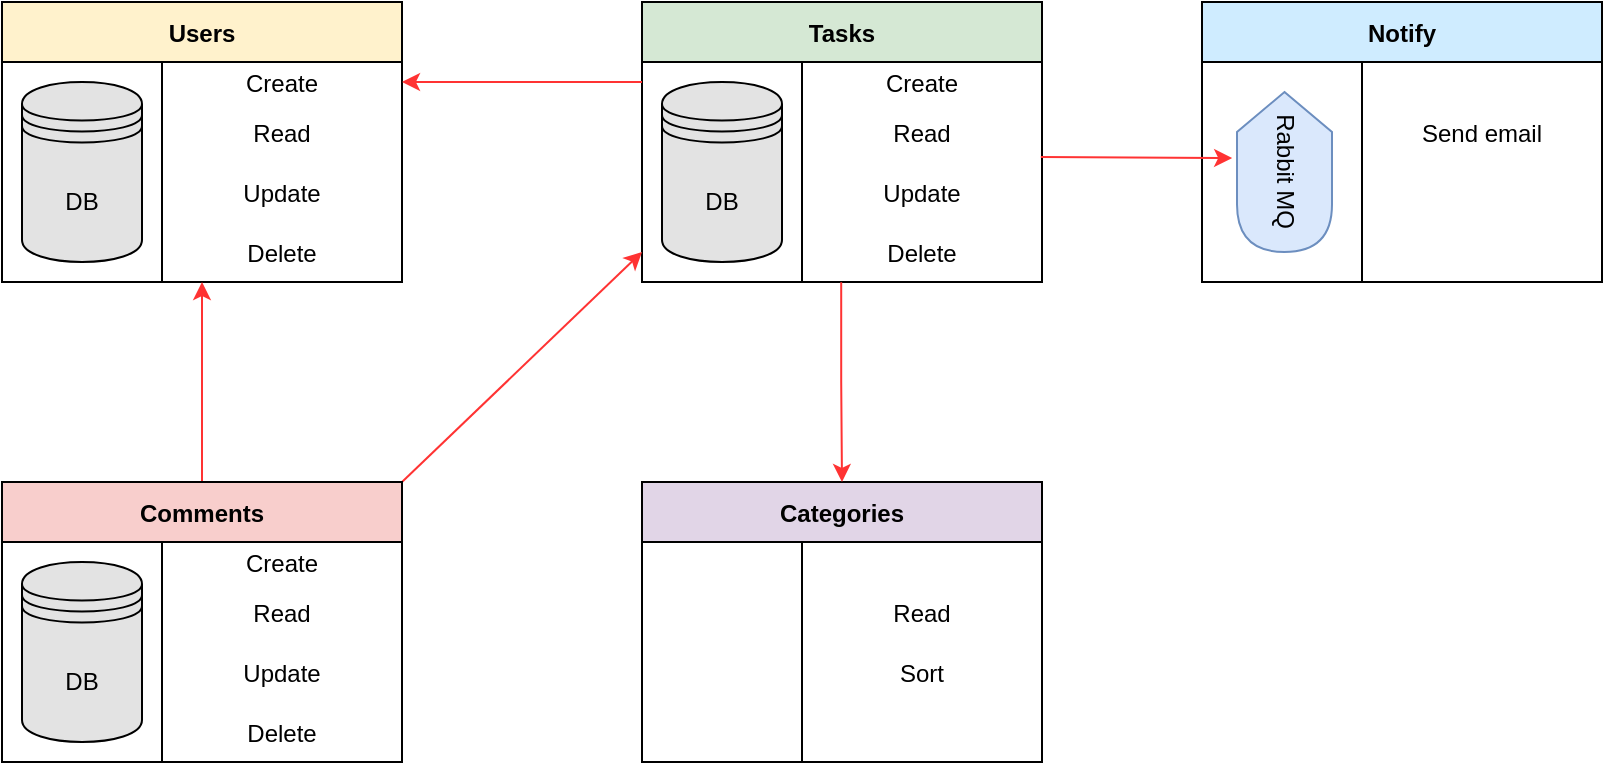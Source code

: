 <mxfile version="20.5.3" type="device"><diagram id="R2lEEEUBdFMjLlhIrx00" name="Page-1"><mxGraphModel dx="1167" dy="409" grid="1" gridSize="10" guides="1" tooltips="1" connect="1" arrows="1" fold="1" page="1" pageScale="1" pageWidth="850" pageHeight="1100" math="0" shadow="0" extFonts="Permanent Marker^https://fonts.googleapis.com/css?family=Permanent+Marker"><root><mxCell id="0"/><mxCell id="1" parent="0"/><mxCell id="-dSWnuGnPZ1ptZHaZtwd-71" value="Users" style="shape=table;startSize=30;container=1;collapsible=1;childLayout=tableLayout;fixedRows=1;rowLines=0;fontStyle=1;align=center;resizeLast=1;fillColor=#FFF2CC;" vertex="1" parent="1"><mxGeometry x="40" y="80" width="200" height="140" as="geometry"/></mxCell><mxCell id="-dSWnuGnPZ1ptZHaZtwd-75" value="" style="shape=tableRow;horizontal=0;startSize=0;swimlaneHead=0;swimlaneBody=0;fillColor=none;collapsible=0;dropTarget=0;points=[[0,0.5],[1,0.5]];portConstraint=eastwest;top=0;left=0;right=0;bottom=0;" vertex="1" parent="-dSWnuGnPZ1ptZHaZtwd-71"><mxGeometry y="30" width="200" height="20" as="geometry"/></mxCell><mxCell id="-dSWnuGnPZ1ptZHaZtwd-89" style="shape=partialRectangle;connectable=0;fillColor=none;top=0;left=0;bottom=0;right=0;editable=1;overflow=hidden;" vertex="1" parent="-dSWnuGnPZ1ptZHaZtwd-75"><mxGeometry width="80" height="20" as="geometry"><mxRectangle width="80" height="20" as="alternateBounds"/></mxGeometry></mxCell><mxCell id="-dSWnuGnPZ1ptZHaZtwd-85" value="Create" style="shape=partialRectangle;connectable=0;fillColor=none;top=0;left=0;bottom=0;right=0;editable=1;overflow=hidden;" vertex="1" parent="-dSWnuGnPZ1ptZHaZtwd-75"><mxGeometry x="80" width="120" height="20" as="geometry"><mxRectangle width="120" height="20" as="alternateBounds"/></mxGeometry></mxCell><mxCell id="-dSWnuGnPZ1ptZHaZtwd-78" value="" style="shape=tableRow;horizontal=0;startSize=0;swimlaneHead=0;swimlaneBody=0;fillColor=none;collapsible=0;dropTarget=0;points=[[0,0.5],[1,0.5]];portConstraint=eastwest;top=0;left=0;right=0;bottom=0;" vertex="1" parent="-dSWnuGnPZ1ptZHaZtwd-71"><mxGeometry y="50" width="200" height="30" as="geometry"/></mxCell><mxCell id="-dSWnuGnPZ1ptZHaZtwd-90" style="shape=partialRectangle;connectable=0;fillColor=none;top=0;left=0;bottom=0;right=0;editable=1;overflow=hidden;" vertex="1" parent="-dSWnuGnPZ1ptZHaZtwd-78"><mxGeometry width="80" height="30" as="geometry"><mxRectangle width="80" height="30" as="alternateBounds"/></mxGeometry></mxCell><mxCell id="-dSWnuGnPZ1ptZHaZtwd-86" value="Read" style="shape=partialRectangle;connectable=0;fillColor=none;top=0;left=0;bottom=0;right=0;editable=1;overflow=hidden;" vertex="1" parent="-dSWnuGnPZ1ptZHaZtwd-78"><mxGeometry x="80" width="120" height="30" as="geometry"><mxRectangle width="120" height="30" as="alternateBounds"/></mxGeometry></mxCell><mxCell id="-dSWnuGnPZ1ptZHaZtwd-81" value="" style="shape=tableRow;horizontal=0;startSize=0;swimlaneHead=0;swimlaneBody=0;fillColor=none;collapsible=0;dropTarget=0;points=[[0,0.5],[1,0.5]];portConstraint=eastwest;top=0;left=0;right=0;bottom=0;" vertex="1" parent="-dSWnuGnPZ1ptZHaZtwd-71"><mxGeometry y="80" width="200" height="30" as="geometry"/></mxCell><mxCell id="-dSWnuGnPZ1ptZHaZtwd-91" style="shape=partialRectangle;connectable=0;fillColor=none;top=0;left=0;bottom=0;right=0;editable=1;overflow=hidden;" vertex="1" parent="-dSWnuGnPZ1ptZHaZtwd-81"><mxGeometry width="80" height="30" as="geometry"><mxRectangle width="80" height="30" as="alternateBounds"/></mxGeometry></mxCell><mxCell id="-dSWnuGnPZ1ptZHaZtwd-87" value="Update" style="shape=partialRectangle;connectable=0;fillColor=none;top=0;left=0;bottom=0;right=0;editable=1;overflow=hidden;" vertex="1" parent="-dSWnuGnPZ1ptZHaZtwd-81"><mxGeometry x="80" width="120" height="30" as="geometry"><mxRectangle width="120" height="30" as="alternateBounds"/></mxGeometry></mxCell><mxCell id="-dSWnuGnPZ1ptZHaZtwd-92" style="shape=tableRow;horizontal=0;startSize=0;swimlaneHead=0;swimlaneBody=0;fillColor=none;collapsible=0;dropTarget=0;points=[[0,0.5],[1,0.5]];portConstraint=eastwest;top=0;left=0;right=0;bottom=0;" vertex="1" parent="-dSWnuGnPZ1ptZHaZtwd-71"><mxGeometry y="110" width="200" height="30" as="geometry"/></mxCell><mxCell id="-dSWnuGnPZ1ptZHaZtwd-93" style="shape=partialRectangle;connectable=0;fillColor=none;top=0;left=0;bottom=0;right=0;editable=1;overflow=hidden;" vertex="1" parent="-dSWnuGnPZ1ptZHaZtwd-92"><mxGeometry width="80" height="30" as="geometry"><mxRectangle width="80" height="30" as="alternateBounds"/></mxGeometry></mxCell><mxCell id="-dSWnuGnPZ1ptZHaZtwd-94" value="Delete" style="shape=partialRectangle;connectable=0;fillColor=none;top=0;left=0;bottom=0;right=0;editable=1;overflow=hidden;" vertex="1" parent="-dSWnuGnPZ1ptZHaZtwd-92"><mxGeometry x="80" width="120" height="30" as="geometry"><mxRectangle width="120" height="30" as="alternateBounds"/></mxGeometry></mxCell><mxCell id="-dSWnuGnPZ1ptZHaZtwd-96" value="DB" style="shape=datastore;whiteSpace=wrap;html=1;fillColor=#E3E3E3;" vertex="1" parent="1"><mxGeometry x="50" y="120" width="60" height="90" as="geometry"/></mxCell><mxCell id="-dSWnuGnPZ1ptZHaZtwd-97" value="Tasks" style="shape=table;startSize=30;container=1;collapsible=1;childLayout=tableLayout;fixedRows=1;rowLines=0;fontStyle=1;align=center;resizeLast=1;fillColor=#D5E8D4;" vertex="1" parent="1"><mxGeometry x="360" y="80" width="200" height="140" as="geometry"/></mxCell><mxCell id="-dSWnuGnPZ1ptZHaZtwd-98" value="" style="shape=tableRow;horizontal=0;startSize=0;swimlaneHead=0;swimlaneBody=0;fillColor=none;collapsible=0;dropTarget=0;points=[[0,0.5],[1,0.5]];portConstraint=eastwest;top=0;left=0;right=0;bottom=0;" vertex="1" parent="-dSWnuGnPZ1ptZHaZtwd-97"><mxGeometry y="30" width="200" height="20" as="geometry"/></mxCell><mxCell id="-dSWnuGnPZ1ptZHaZtwd-99" style="shape=partialRectangle;connectable=0;fillColor=none;top=0;left=0;bottom=0;right=0;editable=1;overflow=hidden;" vertex="1" parent="-dSWnuGnPZ1ptZHaZtwd-98"><mxGeometry width="80" height="20" as="geometry"><mxRectangle width="80" height="20" as="alternateBounds"/></mxGeometry></mxCell><mxCell id="-dSWnuGnPZ1ptZHaZtwd-100" value="Create" style="shape=partialRectangle;connectable=0;fillColor=none;top=0;left=0;bottom=0;right=0;editable=1;overflow=hidden;" vertex="1" parent="-dSWnuGnPZ1ptZHaZtwd-98"><mxGeometry x="80" width="120" height="20" as="geometry"><mxRectangle width="120" height="20" as="alternateBounds"/></mxGeometry></mxCell><mxCell id="-dSWnuGnPZ1ptZHaZtwd-101" value="" style="shape=tableRow;horizontal=0;startSize=0;swimlaneHead=0;swimlaneBody=0;fillColor=none;collapsible=0;dropTarget=0;points=[[0,0.5],[1,0.5]];portConstraint=eastwest;top=0;left=0;right=0;bottom=0;" vertex="1" parent="-dSWnuGnPZ1ptZHaZtwd-97"><mxGeometry y="50" width="200" height="30" as="geometry"/></mxCell><mxCell id="-dSWnuGnPZ1ptZHaZtwd-102" style="shape=partialRectangle;connectable=0;fillColor=none;top=0;left=0;bottom=0;right=0;editable=1;overflow=hidden;" vertex="1" parent="-dSWnuGnPZ1ptZHaZtwd-101"><mxGeometry width="80" height="30" as="geometry"><mxRectangle width="80" height="30" as="alternateBounds"/></mxGeometry></mxCell><mxCell id="-dSWnuGnPZ1ptZHaZtwd-103" value="Read" style="shape=partialRectangle;connectable=0;fillColor=none;top=0;left=0;bottom=0;right=0;editable=1;overflow=hidden;" vertex="1" parent="-dSWnuGnPZ1ptZHaZtwd-101"><mxGeometry x="80" width="120" height="30" as="geometry"><mxRectangle width="120" height="30" as="alternateBounds"/></mxGeometry></mxCell><mxCell id="-dSWnuGnPZ1ptZHaZtwd-104" value="" style="shape=tableRow;horizontal=0;startSize=0;swimlaneHead=0;swimlaneBody=0;fillColor=none;collapsible=0;dropTarget=0;points=[[0,0.5],[1,0.5]];portConstraint=eastwest;top=0;left=0;right=0;bottom=0;" vertex="1" parent="-dSWnuGnPZ1ptZHaZtwd-97"><mxGeometry y="80" width="200" height="30" as="geometry"/></mxCell><mxCell id="-dSWnuGnPZ1ptZHaZtwd-105" style="shape=partialRectangle;connectable=0;fillColor=none;top=0;left=0;bottom=0;right=0;editable=1;overflow=hidden;" vertex="1" parent="-dSWnuGnPZ1ptZHaZtwd-104"><mxGeometry width="80" height="30" as="geometry"><mxRectangle width="80" height="30" as="alternateBounds"/></mxGeometry></mxCell><mxCell id="-dSWnuGnPZ1ptZHaZtwd-106" value="Update" style="shape=partialRectangle;connectable=0;fillColor=none;top=0;left=0;bottom=0;right=0;editable=1;overflow=hidden;" vertex="1" parent="-dSWnuGnPZ1ptZHaZtwd-104"><mxGeometry x="80" width="120" height="30" as="geometry"><mxRectangle width="120" height="30" as="alternateBounds"/></mxGeometry></mxCell><mxCell id="-dSWnuGnPZ1ptZHaZtwd-107" style="shape=tableRow;horizontal=0;startSize=0;swimlaneHead=0;swimlaneBody=0;fillColor=none;collapsible=0;dropTarget=0;points=[[0,0.5],[1,0.5]];portConstraint=eastwest;top=0;left=0;right=0;bottom=0;" vertex="1" parent="-dSWnuGnPZ1ptZHaZtwd-97"><mxGeometry y="110" width="200" height="30" as="geometry"/></mxCell><mxCell id="-dSWnuGnPZ1ptZHaZtwd-108" style="shape=partialRectangle;connectable=0;fillColor=none;top=0;left=0;bottom=0;right=0;editable=1;overflow=hidden;" vertex="1" parent="-dSWnuGnPZ1ptZHaZtwd-107"><mxGeometry width="80" height="30" as="geometry"><mxRectangle width="80" height="30" as="alternateBounds"/></mxGeometry></mxCell><mxCell id="-dSWnuGnPZ1ptZHaZtwd-109" value="Delete" style="shape=partialRectangle;connectable=0;fillColor=none;top=0;left=0;bottom=0;right=0;editable=1;overflow=hidden;" vertex="1" parent="-dSWnuGnPZ1ptZHaZtwd-107"><mxGeometry x="80" width="120" height="30" as="geometry"><mxRectangle width="120" height="30" as="alternateBounds"/></mxGeometry></mxCell><mxCell id="-dSWnuGnPZ1ptZHaZtwd-110" value="DB" style="shape=datastore;whiteSpace=wrap;html=1;fillColor=#E3E3E3;" vertex="1" parent="1"><mxGeometry x="370" y="120" width="60" height="90" as="geometry"/></mxCell><mxCell id="-dSWnuGnPZ1ptZHaZtwd-172" style="rounded=1;orthogonalLoop=1;jettySize=auto;html=1;exitX=1;exitY=0;exitDx=0;exitDy=0;entryX=0;entryY=0.5;entryDx=0;entryDy=0;shadow=0;sketch=0;strokeColor=#FF3333;" edge="1" parent="1" source="-dSWnuGnPZ1ptZHaZtwd-139" target="-dSWnuGnPZ1ptZHaZtwd-107"><mxGeometry relative="1" as="geometry"/></mxCell><mxCell id="-dSWnuGnPZ1ptZHaZtwd-177" style="edgeStyle=none;rounded=1;sketch=0;orthogonalLoop=1;jettySize=auto;html=1;exitX=0.5;exitY=0;exitDx=0;exitDy=0;shadow=0;strokeColor=#FF3333;" edge="1" parent="1" source="-dSWnuGnPZ1ptZHaZtwd-139" target="-dSWnuGnPZ1ptZHaZtwd-92"><mxGeometry relative="1" as="geometry"/></mxCell><mxCell id="-dSWnuGnPZ1ptZHaZtwd-139" value="Comments" style="shape=table;startSize=30;container=1;collapsible=1;childLayout=tableLayout;fixedRows=1;rowLines=0;fontStyle=1;align=center;resizeLast=1;fillColor=#F8CECC;" vertex="1" parent="1"><mxGeometry x="40" y="320" width="200" height="140" as="geometry"/></mxCell><mxCell id="-dSWnuGnPZ1ptZHaZtwd-140" value="" style="shape=tableRow;horizontal=0;startSize=0;swimlaneHead=0;swimlaneBody=0;fillColor=none;collapsible=0;dropTarget=0;points=[[0,0.5],[1,0.5]];portConstraint=eastwest;top=0;left=0;right=0;bottom=0;" vertex="1" parent="-dSWnuGnPZ1ptZHaZtwd-139"><mxGeometry y="30" width="200" height="20" as="geometry"/></mxCell><mxCell id="-dSWnuGnPZ1ptZHaZtwd-141" style="shape=partialRectangle;connectable=0;fillColor=none;top=0;left=0;bottom=0;right=0;editable=1;overflow=hidden;" vertex="1" parent="-dSWnuGnPZ1ptZHaZtwd-140"><mxGeometry width="80" height="20" as="geometry"><mxRectangle width="80" height="20" as="alternateBounds"/></mxGeometry></mxCell><mxCell id="-dSWnuGnPZ1ptZHaZtwd-142" value="Create" style="shape=partialRectangle;connectable=0;fillColor=none;top=0;left=0;bottom=0;right=0;editable=1;overflow=hidden;" vertex="1" parent="-dSWnuGnPZ1ptZHaZtwd-140"><mxGeometry x="80" width="120" height="20" as="geometry"><mxRectangle width="120" height="20" as="alternateBounds"/></mxGeometry></mxCell><mxCell id="-dSWnuGnPZ1ptZHaZtwd-143" value="" style="shape=tableRow;horizontal=0;startSize=0;swimlaneHead=0;swimlaneBody=0;fillColor=none;collapsible=0;dropTarget=0;points=[[0,0.5],[1,0.5]];portConstraint=eastwest;top=0;left=0;right=0;bottom=0;" vertex="1" parent="-dSWnuGnPZ1ptZHaZtwd-139"><mxGeometry y="50" width="200" height="30" as="geometry"/></mxCell><mxCell id="-dSWnuGnPZ1ptZHaZtwd-144" style="shape=partialRectangle;connectable=0;fillColor=none;top=0;left=0;bottom=0;right=0;editable=1;overflow=hidden;" vertex="1" parent="-dSWnuGnPZ1ptZHaZtwd-143"><mxGeometry width="80" height="30" as="geometry"><mxRectangle width="80" height="30" as="alternateBounds"/></mxGeometry></mxCell><mxCell id="-dSWnuGnPZ1ptZHaZtwd-145" value="Read" style="shape=partialRectangle;connectable=0;fillColor=none;top=0;left=0;bottom=0;right=0;editable=1;overflow=hidden;" vertex="1" parent="-dSWnuGnPZ1ptZHaZtwd-143"><mxGeometry x="80" width="120" height="30" as="geometry"><mxRectangle width="120" height="30" as="alternateBounds"/></mxGeometry></mxCell><mxCell id="-dSWnuGnPZ1ptZHaZtwd-146" value="" style="shape=tableRow;horizontal=0;startSize=0;swimlaneHead=0;swimlaneBody=0;fillColor=none;collapsible=0;dropTarget=0;points=[[0,0.5],[1,0.5]];portConstraint=eastwest;top=0;left=0;right=0;bottom=0;" vertex="1" parent="-dSWnuGnPZ1ptZHaZtwd-139"><mxGeometry y="80" width="200" height="30" as="geometry"/></mxCell><mxCell id="-dSWnuGnPZ1ptZHaZtwd-147" style="shape=partialRectangle;connectable=0;fillColor=none;top=0;left=0;bottom=0;right=0;editable=1;overflow=hidden;" vertex="1" parent="-dSWnuGnPZ1ptZHaZtwd-146"><mxGeometry width="80" height="30" as="geometry"><mxRectangle width="80" height="30" as="alternateBounds"/></mxGeometry></mxCell><mxCell id="-dSWnuGnPZ1ptZHaZtwd-148" value="Update" style="shape=partialRectangle;connectable=0;fillColor=none;top=0;left=0;bottom=0;right=0;editable=1;overflow=hidden;" vertex="1" parent="-dSWnuGnPZ1ptZHaZtwd-146"><mxGeometry x="80" width="120" height="30" as="geometry"><mxRectangle width="120" height="30" as="alternateBounds"/></mxGeometry></mxCell><mxCell id="-dSWnuGnPZ1ptZHaZtwd-149" style="shape=tableRow;horizontal=0;startSize=0;swimlaneHead=0;swimlaneBody=0;fillColor=none;collapsible=0;dropTarget=0;points=[[0,0.5],[1,0.5]];portConstraint=eastwest;top=0;left=0;right=0;bottom=0;" vertex="1" parent="-dSWnuGnPZ1ptZHaZtwd-139"><mxGeometry y="110" width="200" height="30" as="geometry"/></mxCell><mxCell id="-dSWnuGnPZ1ptZHaZtwd-150" style="shape=partialRectangle;connectable=0;fillColor=none;top=0;left=0;bottom=0;right=0;editable=1;overflow=hidden;" vertex="1" parent="-dSWnuGnPZ1ptZHaZtwd-149"><mxGeometry width="80" height="30" as="geometry"><mxRectangle width="80" height="30" as="alternateBounds"/></mxGeometry></mxCell><mxCell id="-dSWnuGnPZ1ptZHaZtwd-151" value="Delete" style="shape=partialRectangle;connectable=0;fillColor=none;top=0;left=0;bottom=0;right=0;editable=1;overflow=hidden;" vertex="1" parent="-dSWnuGnPZ1ptZHaZtwd-149"><mxGeometry x="80" width="120" height="30" as="geometry"><mxRectangle width="120" height="30" as="alternateBounds"/></mxGeometry></mxCell><mxCell id="-dSWnuGnPZ1ptZHaZtwd-152" value="DB" style="shape=datastore;whiteSpace=wrap;html=1;fillColor=#E3E3E3;" vertex="1" parent="1"><mxGeometry x="50" y="360" width="60" height="90" as="geometry"/></mxCell><mxCell id="-dSWnuGnPZ1ptZHaZtwd-153" value="Categories" style="shape=table;startSize=30;container=1;collapsible=1;childLayout=tableLayout;fixedRows=1;rowLines=0;fontStyle=1;align=center;resizeLast=1;fillColor=#E1D5E7;" vertex="1" parent="1"><mxGeometry x="360" y="320" width="200" height="140" as="geometry"/></mxCell><mxCell id="-dSWnuGnPZ1ptZHaZtwd-154" value="" style="shape=tableRow;horizontal=0;startSize=0;swimlaneHead=0;swimlaneBody=0;fillColor=none;collapsible=0;dropTarget=0;points=[[0,0.5],[1,0.5]];portConstraint=eastwest;top=0;left=0;right=0;bottom=0;" vertex="1" parent="-dSWnuGnPZ1ptZHaZtwd-153"><mxGeometry y="30" width="200" height="20" as="geometry"/></mxCell><mxCell id="-dSWnuGnPZ1ptZHaZtwd-155" style="shape=partialRectangle;connectable=0;fillColor=none;top=0;left=0;bottom=0;right=0;editable=1;overflow=hidden;" vertex="1" parent="-dSWnuGnPZ1ptZHaZtwd-154"><mxGeometry width="80" height="20" as="geometry"><mxRectangle width="80" height="20" as="alternateBounds"/></mxGeometry></mxCell><mxCell id="-dSWnuGnPZ1ptZHaZtwd-156" value="" style="shape=partialRectangle;connectable=0;fillColor=none;top=0;left=0;bottom=0;right=0;editable=1;overflow=hidden;" vertex="1" parent="-dSWnuGnPZ1ptZHaZtwd-154"><mxGeometry x="80" width="120" height="20" as="geometry"><mxRectangle width="120" height="20" as="alternateBounds"/></mxGeometry></mxCell><mxCell id="-dSWnuGnPZ1ptZHaZtwd-157" value="" style="shape=tableRow;horizontal=0;startSize=0;swimlaneHead=0;swimlaneBody=0;fillColor=none;collapsible=0;dropTarget=0;points=[[0,0.5],[1,0.5]];portConstraint=eastwest;top=0;left=0;right=0;bottom=0;" vertex="1" parent="-dSWnuGnPZ1ptZHaZtwd-153"><mxGeometry y="50" width="200" height="30" as="geometry"/></mxCell><mxCell id="-dSWnuGnPZ1ptZHaZtwd-158" style="shape=partialRectangle;connectable=0;fillColor=none;top=0;left=0;bottom=0;right=0;editable=1;overflow=hidden;" vertex="1" parent="-dSWnuGnPZ1ptZHaZtwd-157"><mxGeometry width="80" height="30" as="geometry"><mxRectangle width="80" height="30" as="alternateBounds"/></mxGeometry></mxCell><mxCell id="-dSWnuGnPZ1ptZHaZtwd-159" value="Read" style="shape=partialRectangle;connectable=0;fillColor=none;top=0;left=0;bottom=0;right=0;editable=1;overflow=hidden;" vertex="1" parent="-dSWnuGnPZ1ptZHaZtwd-157"><mxGeometry x="80" width="120" height="30" as="geometry"><mxRectangle width="120" height="30" as="alternateBounds"/></mxGeometry></mxCell><mxCell id="-dSWnuGnPZ1ptZHaZtwd-160" value="" style="shape=tableRow;horizontal=0;startSize=0;swimlaneHead=0;swimlaneBody=0;fillColor=none;collapsible=0;dropTarget=0;points=[[0,0.5],[1,0.5]];portConstraint=eastwest;top=0;left=0;right=0;bottom=0;" vertex="1" parent="-dSWnuGnPZ1ptZHaZtwd-153"><mxGeometry y="80" width="200" height="30" as="geometry"/></mxCell><mxCell id="-dSWnuGnPZ1ptZHaZtwd-161" style="shape=partialRectangle;connectable=0;fillColor=none;top=0;left=0;bottom=0;right=0;editable=1;overflow=hidden;" vertex="1" parent="-dSWnuGnPZ1ptZHaZtwd-160"><mxGeometry width="80" height="30" as="geometry"><mxRectangle width="80" height="30" as="alternateBounds"/></mxGeometry></mxCell><mxCell id="-dSWnuGnPZ1ptZHaZtwd-162" value="Sort" style="shape=partialRectangle;connectable=0;fillColor=none;top=0;left=0;bottom=0;right=0;editable=1;overflow=hidden;" vertex="1" parent="-dSWnuGnPZ1ptZHaZtwd-160"><mxGeometry x="80" width="120" height="30" as="geometry"><mxRectangle width="120" height="30" as="alternateBounds"/></mxGeometry></mxCell><mxCell id="-dSWnuGnPZ1ptZHaZtwd-163" style="shape=tableRow;horizontal=0;startSize=0;swimlaneHead=0;swimlaneBody=0;fillColor=none;collapsible=0;dropTarget=0;points=[[0,0.5],[1,0.5]];portConstraint=eastwest;top=0;left=0;right=0;bottom=0;" vertex="1" parent="-dSWnuGnPZ1ptZHaZtwd-153"><mxGeometry y="110" width="200" height="30" as="geometry"/></mxCell><mxCell id="-dSWnuGnPZ1ptZHaZtwd-164" style="shape=partialRectangle;connectable=0;fillColor=none;top=0;left=0;bottom=0;right=0;editable=1;overflow=hidden;" vertex="1" parent="-dSWnuGnPZ1ptZHaZtwd-163"><mxGeometry width="80" height="30" as="geometry"><mxRectangle width="80" height="30" as="alternateBounds"/></mxGeometry></mxCell><mxCell id="-dSWnuGnPZ1ptZHaZtwd-165" value="" style="shape=partialRectangle;connectable=0;fillColor=none;top=0;left=0;bottom=0;right=0;editable=1;overflow=hidden;" vertex="1" parent="-dSWnuGnPZ1ptZHaZtwd-163"><mxGeometry x="80" width="120" height="30" as="geometry"><mxRectangle width="120" height="30" as="alternateBounds"/></mxGeometry></mxCell><mxCell id="-dSWnuGnPZ1ptZHaZtwd-167" style="edgeStyle=orthogonalEdgeStyle;rounded=0;orthogonalLoop=1;jettySize=auto;html=1;exitX=1;exitY=0.25;exitDx=0;exitDy=0;strokeColor=#FF3333;" edge="1" parent="1" source="-dSWnuGnPZ1ptZHaZtwd-71"><mxGeometry relative="1" as="geometry"><mxPoint x="240" y="115" as="targetPoint"/></mxGeometry></mxCell><mxCell id="-dSWnuGnPZ1ptZHaZtwd-170" style="edgeStyle=orthogonalEdgeStyle;rounded=0;orthogonalLoop=1;jettySize=auto;html=1;exitX=0.498;exitY=1.004;exitDx=0;exitDy=0;entryX=0.5;entryY=0;entryDx=0;entryDy=0;exitPerimeter=0;strokeColor=#FF3333;" edge="1" parent="1" source="-dSWnuGnPZ1ptZHaZtwd-107" target="-dSWnuGnPZ1ptZHaZtwd-153"><mxGeometry relative="1" as="geometry"/></mxCell><mxCell id="-dSWnuGnPZ1ptZHaZtwd-174" style="edgeStyle=orthogonalEdgeStyle;curved=1;rounded=1;sketch=0;orthogonalLoop=1;jettySize=auto;html=1;exitX=0;exitY=0.5;exitDx=0;exitDy=0;entryX=1;entryY=0.5;entryDx=0;entryDy=0;shadow=0;strokeColor=#FF3333;" edge="1" parent="1" source="-dSWnuGnPZ1ptZHaZtwd-98" target="-dSWnuGnPZ1ptZHaZtwd-75"><mxGeometry relative="1" as="geometry"/></mxCell><mxCell id="-dSWnuGnPZ1ptZHaZtwd-175" style="edgeStyle=none;rounded=1;sketch=0;orthogonalLoop=1;jettySize=auto;html=1;entryX=0.5;entryY=0;entryDx=0;entryDy=0;shadow=0;strokeColor=#FF3333;" edge="1" parent="1" source="-dSWnuGnPZ1ptZHaZtwd-139" target="-dSWnuGnPZ1ptZHaZtwd-139"><mxGeometry relative="1" as="geometry"/></mxCell><mxCell id="-dSWnuGnPZ1ptZHaZtwd-178" value="Notify" style="shape=table;startSize=30;container=1;collapsible=1;childLayout=tableLayout;fixedRows=1;rowLines=0;fontStyle=1;align=center;resizeLast=1;labelBackgroundColor=none;shadow=0;fillColor=#CFECFF;" vertex="1" parent="1"><mxGeometry x="640" y="80" width="200" height="140" as="geometry"/></mxCell><mxCell id="-dSWnuGnPZ1ptZHaZtwd-179" value="" style="shape=tableRow;horizontal=0;startSize=0;swimlaneHead=0;swimlaneBody=0;fillColor=none;collapsible=0;dropTarget=0;points=[[0,0.5],[1,0.5]];portConstraint=eastwest;top=0;left=0;right=0;bottom=0;" vertex="1" parent="-dSWnuGnPZ1ptZHaZtwd-178"><mxGeometry y="30" width="200" height="20" as="geometry"/></mxCell><mxCell id="-dSWnuGnPZ1ptZHaZtwd-180" style="shape=partialRectangle;connectable=0;fillColor=none;top=0;left=0;bottom=0;right=0;editable=1;overflow=hidden;" vertex="1" parent="-dSWnuGnPZ1ptZHaZtwd-179"><mxGeometry width="80" height="20" as="geometry"><mxRectangle width="80" height="20" as="alternateBounds"/></mxGeometry></mxCell><mxCell id="-dSWnuGnPZ1ptZHaZtwd-181" value="" style="shape=partialRectangle;connectable=0;fillColor=none;top=0;left=0;bottom=0;right=0;editable=1;overflow=hidden;" vertex="1" parent="-dSWnuGnPZ1ptZHaZtwd-179"><mxGeometry x="80" width="120" height="20" as="geometry"><mxRectangle width="120" height="20" as="alternateBounds"/></mxGeometry></mxCell><mxCell id="-dSWnuGnPZ1ptZHaZtwd-182" value="" style="shape=tableRow;horizontal=0;startSize=0;swimlaneHead=0;swimlaneBody=0;fillColor=none;collapsible=0;dropTarget=0;points=[[0,0.5],[1,0.5]];portConstraint=eastwest;top=0;left=0;right=0;bottom=0;" vertex="1" parent="-dSWnuGnPZ1ptZHaZtwd-178"><mxGeometry y="50" width="200" height="30" as="geometry"/></mxCell><mxCell id="-dSWnuGnPZ1ptZHaZtwd-183" style="shape=partialRectangle;connectable=0;fillColor=none;top=0;left=0;bottom=0;right=0;editable=1;overflow=hidden;" vertex="1" parent="-dSWnuGnPZ1ptZHaZtwd-182"><mxGeometry width="80" height="30" as="geometry"><mxRectangle width="80" height="30" as="alternateBounds"/></mxGeometry></mxCell><mxCell id="-dSWnuGnPZ1ptZHaZtwd-184" value="Send email" style="shape=partialRectangle;connectable=0;fillColor=none;top=0;left=0;bottom=0;right=0;editable=1;overflow=hidden;" vertex="1" parent="-dSWnuGnPZ1ptZHaZtwd-182"><mxGeometry x="80" width="120" height="30" as="geometry"><mxRectangle width="120" height="30" as="alternateBounds"/></mxGeometry></mxCell><mxCell id="-dSWnuGnPZ1ptZHaZtwd-185" value="" style="shape=tableRow;horizontal=0;startSize=0;swimlaneHead=0;swimlaneBody=0;fillColor=none;collapsible=0;dropTarget=0;points=[[0,0.5],[1,0.5]];portConstraint=eastwest;top=0;left=0;right=0;bottom=0;" vertex="1" parent="-dSWnuGnPZ1ptZHaZtwd-178"><mxGeometry y="80" width="200" height="30" as="geometry"/></mxCell><mxCell id="-dSWnuGnPZ1ptZHaZtwd-186" style="shape=partialRectangle;connectable=0;fillColor=none;top=0;left=0;bottom=0;right=0;editable=1;overflow=hidden;" vertex="1" parent="-dSWnuGnPZ1ptZHaZtwd-185"><mxGeometry width="80" height="30" as="geometry"><mxRectangle width="80" height="30" as="alternateBounds"/></mxGeometry></mxCell><mxCell id="-dSWnuGnPZ1ptZHaZtwd-187" value="" style="shape=partialRectangle;connectable=0;fillColor=none;top=0;left=0;bottom=0;right=0;editable=1;overflow=hidden;" vertex="1" parent="-dSWnuGnPZ1ptZHaZtwd-185"><mxGeometry x="80" width="120" height="30" as="geometry"><mxRectangle width="120" height="30" as="alternateBounds"/></mxGeometry></mxCell><mxCell id="-dSWnuGnPZ1ptZHaZtwd-188" style="shape=tableRow;horizontal=0;startSize=0;swimlaneHead=0;swimlaneBody=0;fillColor=none;collapsible=0;dropTarget=0;points=[[0,0.5],[1,0.5]];portConstraint=eastwest;top=0;left=0;right=0;bottom=0;" vertex="1" parent="-dSWnuGnPZ1ptZHaZtwd-178"><mxGeometry y="110" width="200" height="30" as="geometry"/></mxCell><mxCell id="-dSWnuGnPZ1ptZHaZtwd-189" style="shape=partialRectangle;connectable=0;fillColor=none;top=0;left=0;bottom=0;right=0;editable=1;overflow=hidden;" vertex="1" parent="-dSWnuGnPZ1ptZHaZtwd-188"><mxGeometry width="80" height="30" as="geometry"><mxRectangle width="80" height="30" as="alternateBounds"/></mxGeometry></mxCell><mxCell id="-dSWnuGnPZ1ptZHaZtwd-190" value="" style="shape=partialRectangle;connectable=0;fillColor=none;top=0;left=0;bottom=0;right=0;editable=1;overflow=hidden;" vertex="1" parent="-dSWnuGnPZ1ptZHaZtwd-188"><mxGeometry x="80" width="120" height="30" as="geometry"><mxRectangle width="120" height="30" as="alternateBounds"/></mxGeometry></mxCell><mxCell id="-dSWnuGnPZ1ptZHaZtwd-194" value="Rabbit MQ" style="shape=display;whiteSpace=wrap;html=1;shadow=0;labelBackgroundColor=none;fillColor=#dae8fc;rotation=90;strokeColor=#6c8ebf;" vertex="1" parent="1"><mxGeometry x="641.25" y="141.25" width="80" height="47.5" as="geometry"/></mxCell><mxCell id="-dSWnuGnPZ1ptZHaZtwd-196" style="edgeStyle=none;rounded=1;sketch=0;orthogonalLoop=1;jettySize=auto;html=1;exitX=0.997;exitY=-0.082;exitDx=0;exitDy=0;entryX=0.413;entryY=1.051;entryDx=0;entryDy=0;entryPerimeter=0;shadow=0;strokeColor=#FF3333;exitPerimeter=0;" edge="1" parent="1" source="-dSWnuGnPZ1ptZHaZtwd-104" target="-dSWnuGnPZ1ptZHaZtwd-194"><mxGeometry relative="1" as="geometry"/></mxCell></root></mxGraphModel></diagram></mxfile>
